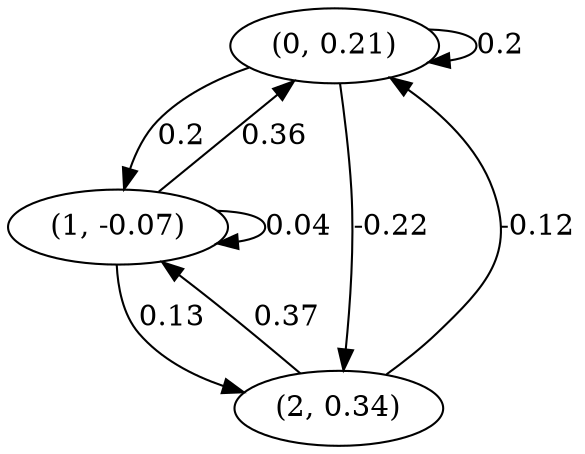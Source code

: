 digraph {
    0 [ label = "(0, 0.21)" ]
    1 [ label = "(1, -0.07)" ]
    2 [ label = "(2, 0.34)" ]
    0 -> 0 [ label = "0.2" ]
    1 -> 1 [ label = "0.04" ]
    1 -> 0 [ label = "0.36" ]
    2 -> 0 [ label = "-0.12" ]
    0 -> 1 [ label = "0.2" ]
    2 -> 1 [ label = "0.37" ]
    0 -> 2 [ label = "-0.22" ]
    1 -> 2 [ label = "0.13" ]
}

